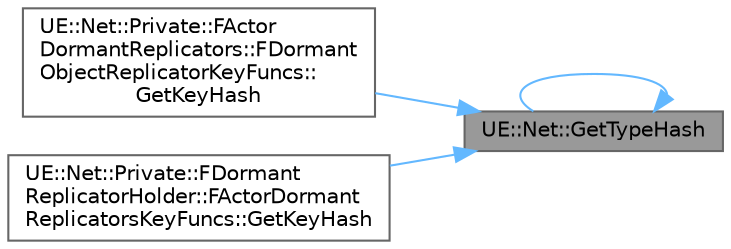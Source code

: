 digraph "UE::Net::GetTypeHash"
{
 // INTERACTIVE_SVG=YES
 // LATEX_PDF_SIZE
  bgcolor="transparent";
  edge [fontname=Helvetica,fontsize=10,labelfontname=Helvetica,labelfontsize=10];
  node [fontname=Helvetica,fontsize=10,shape=box,height=0.2,width=0.4];
  rankdir="RL";
  Node1 [id="Node000001",label="UE::Net::GetTypeHash",height=0.2,width=0.4,color="gray40", fillcolor="grey60", style="filled", fontcolor="black",tooltip=" "];
  Node1 -> Node2 [id="edge1_Node000001_Node000002",dir="back",color="steelblue1",style="solid",tooltip=" "];
  Node2 [id="Node000002",label="UE::Net::Private::FActor\lDormantReplicators::FDormant\lObjectReplicatorKeyFuncs::\lGetKeyHash",height=0.2,width=0.4,color="grey40", fillcolor="white", style="filled",URL="$df/d3e/structUE_1_1Net_1_1Private_1_1FActorDormantReplicators_1_1FDormantObjectReplicatorKeyFuncs.html#a748a4a22e7a96bef4c298e8f9d6f7c63",tooltip=" "];
  Node1 -> Node3 [id="edge2_Node000001_Node000003",dir="back",color="steelblue1",style="solid",tooltip=" "];
  Node3 [id="Node000003",label="UE::Net::Private::FDormant\lReplicatorHolder::FActorDormant\lReplicatorsKeyFuncs::GetKeyHash",height=0.2,width=0.4,color="grey40", fillcolor="white", style="filled",URL="$df/d83/structUE_1_1Net_1_1Private_1_1FDormantReplicatorHolder_1_1FActorDormantReplicatorsKeyFuncs.html#a1a9599bb7a12d26c81df7dd0b60b122d",tooltip=" "];
  Node1 -> Node1 [id="edge3_Node000001_Node000001",dir="back",color="steelblue1",style="solid",tooltip=" "];
}
